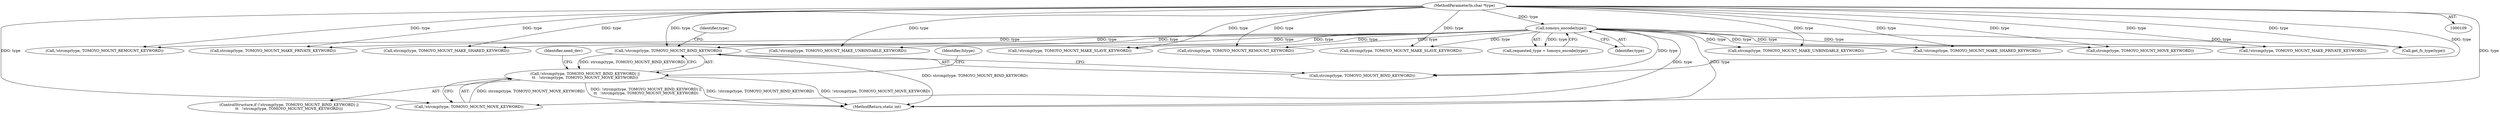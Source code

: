 digraph "0_linux_4e78c724d47e2342aa8fde61f6b8536f662f795f@API" {
"1000213" [label="(Call,!strcmp(type, TOMOYO_MOUNT_BIND_KEYWORD))"];
"1000113" [label="(MethodParameterIn,char *type)"];
"1000147" [label="(Call,tomoyo_encode(type))"];
"1000212" [label="(Call,!strcmp(type, TOMOYO_MOUNT_BIND_KEYWORD) ||\n\t\t   !strcmp(type, TOMOYO_MOUNT_MOVE_KEYWORD))"];
"1000217" [label="(Call,!strcmp(type, TOMOYO_MOUNT_MOVE_KEYWORD))"];
"1000219" [label="(Identifier,type)"];
"1000197" [label="(Call,strcmp(type, TOMOYO_MOUNT_MAKE_PRIVATE_KEYWORD))"];
"1000191" [label="(Call,!strcmp(type, TOMOYO_MOUNT_MAKE_UNBINDABLE_KEYWORD))"];
"1000392" [label="(MethodReturn,static int)"];
"1000201" [label="(Call,!strcmp(type, TOMOYO_MOUNT_MAKE_SLAVE_KEYWORD))"];
"1000213" [label="(Call,!strcmp(type, TOMOYO_MOUNT_BIND_KEYWORD))"];
"1000214" [label="(Call,strcmp(type, TOMOYO_MOUNT_BIND_KEYWORD))"];
"1000148" [label="(Identifier,type)"];
"1000211" [label="(ControlStructure,if (!strcmp(type, TOMOYO_MOUNT_BIND_KEYWORD) ||\n\t\t   !strcmp(type, TOMOYO_MOUNT_MOVE_KEYWORD)))"];
"1000192" [label="(Call,strcmp(type, TOMOYO_MOUNT_MAKE_UNBINDABLE_KEYWORD))"];
"1000229" [label="(Identifier,fstype)"];
"1000205" [label="(Call,!strcmp(type, TOMOYO_MOUNT_MAKE_SHARED_KEYWORD))"];
"1000196" [label="(Call,!strcmp(type, TOMOYO_MOUNT_MAKE_PRIVATE_KEYWORD))"];
"1000206" [label="(Call,strcmp(type, TOMOYO_MOUNT_MAKE_SHARED_KEYWORD))"];
"1000230" [label="(Call,get_fs_type(type))"];
"1000184" [label="(Call,strcmp(type, TOMOYO_MOUNT_REMOUNT_KEYWORD))"];
"1000113" [label="(MethodParameterIn,char *type)"];
"1000147" [label="(Call,tomoyo_encode(type))"];
"1000218" [label="(Call,strcmp(type, TOMOYO_MOUNT_MOVE_KEYWORD))"];
"1000145" [label="(Call,requested_type = tomoyo_encode(type))"];
"1000183" [label="(Call,!strcmp(type, TOMOYO_MOUNT_REMOUNT_KEYWORD))"];
"1000223" [label="(Identifier,need_dev)"];
"1000212" [label="(Call,!strcmp(type, TOMOYO_MOUNT_BIND_KEYWORD) ||\n\t\t   !strcmp(type, TOMOYO_MOUNT_MOVE_KEYWORD))"];
"1000202" [label="(Call,strcmp(type, TOMOYO_MOUNT_MAKE_SLAVE_KEYWORD))"];
"1000213" -> "1000212"  [label="AST: "];
"1000213" -> "1000214"  [label="CFG: "];
"1000214" -> "1000213"  [label="AST: "];
"1000219" -> "1000213"  [label="CFG: "];
"1000212" -> "1000213"  [label="CFG: "];
"1000213" -> "1000392"  [label="DDG: strcmp(type, TOMOYO_MOUNT_BIND_KEYWORD)"];
"1000213" -> "1000212"  [label="DDG: strcmp(type, TOMOYO_MOUNT_BIND_KEYWORD)"];
"1000113" -> "1000213"  [label="DDG: type"];
"1000147" -> "1000213"  [label="DDG: type"];
"1000113" -> "1000109"  [label="AST: "];
"1000113" -> "1000392"  [label="DDG: type"];
"1000113" -> "1000147"  [label="DDG: type"];
"1000113" -> "1000183"  [label="DDG: type"];
"1000113" -> "1000184"  [label="DDG: type"];
"1000113" -> "1000191"  [label="DDG: type"];
"1000113" -> "1000192"  [label="DDG: type"];
"1000113" -> "1000196"  [label="DDG: type"];
"1000113" -> "1000197"  [label="DDG: type"];
"1000113" -> "1000201"  [label="DDG: type"];
"1000113" -> "1000202"  [label="DDG: type"];
"1000113" -> "1000205"  [label="DDG: type"];
"1000113" -> "1000206"  [label="DDG: type"];
"1000113" -> "1000214"  [label="DDG: type"];
"1000113" -> "1000217"  [label="DDG: type"];
"1000113" -> "1000218"  [label="DDG: type"];
"1000113" -> "1000230"  [label="DDG: type"];
"1000147" -> "1000145"  [label="AST: "];
"1000147" -> "1000148"  [label="CFG: "];
"1000148" -> "1000147"  [label="AST: "];
"1000145" -> "1000147"  [label="CFG: "];
"1000147" -> "1000392"  [label="DDG: type"];
"1000147" -> "1000145"  [label="DDG: type"];
"1000147" -> "1000183"  [label="DDG: type"];
"1000147" -> "1000184"  [label="DDG: type"];
"1000147" -> "1000191"  [label="DDG: type"];
"1000147" -> "1000192"  [label="DDG: type"];
"1000147" -> "1000196"  [label="DDG: type"];
"1000147" -> "1000197"  [label="DDG: type"];
"1000147" -> "1000201"  [label="DDG: type"];
"1000147" -> "1000202"  [label="DDG: type"];
"1000147" -> "1000205"  [label="DDG: type"];
"1000147" -> "1000206"  [label="DDG: type"];
"1000147" -> "1000214"  [label="DDG: type"];
"1000147" -> "1000217"  [label="DDG: type"];
"1000147" -> "1000218"  [label="DDG: type"];
"1000147" -> "1000230"  [label="DDG: type"];
"1000212" -> "1000211"  [label="AST: "];
"1000212" -> "1000217"  [label="CFG: "];
"1000217" -> "1000212"  [label="AST: "];
"1000223" -> "1000212"  [label="CFG: "];
"1000229" -> "1000212"  [label="CFG: "];
"1000212" -> "1000392"  [label="DDG: !strcmp(type, TOMOYO_MOUNT_MOVE_KEYWORD)"];
"1000212" -> "1000392"  [label="DDG: !strcmp(type, TOMOYO_MOUNT_BIND_KEYWORD) ||\n\t\t   !strcmp(type, TOMOYO_MOUNT_MOVE_KEYWORD)"];
"1000212" -> "1000392"  [label="DDG: !strcmp(type, TOMOYO_MOUNT_BIND_KEYWORD)"];
"1000217" -> "1000212"  [label="DDG: strcmp(type, TOMOYO_MOUNT_MOVE_KEYWORD)"];
}
